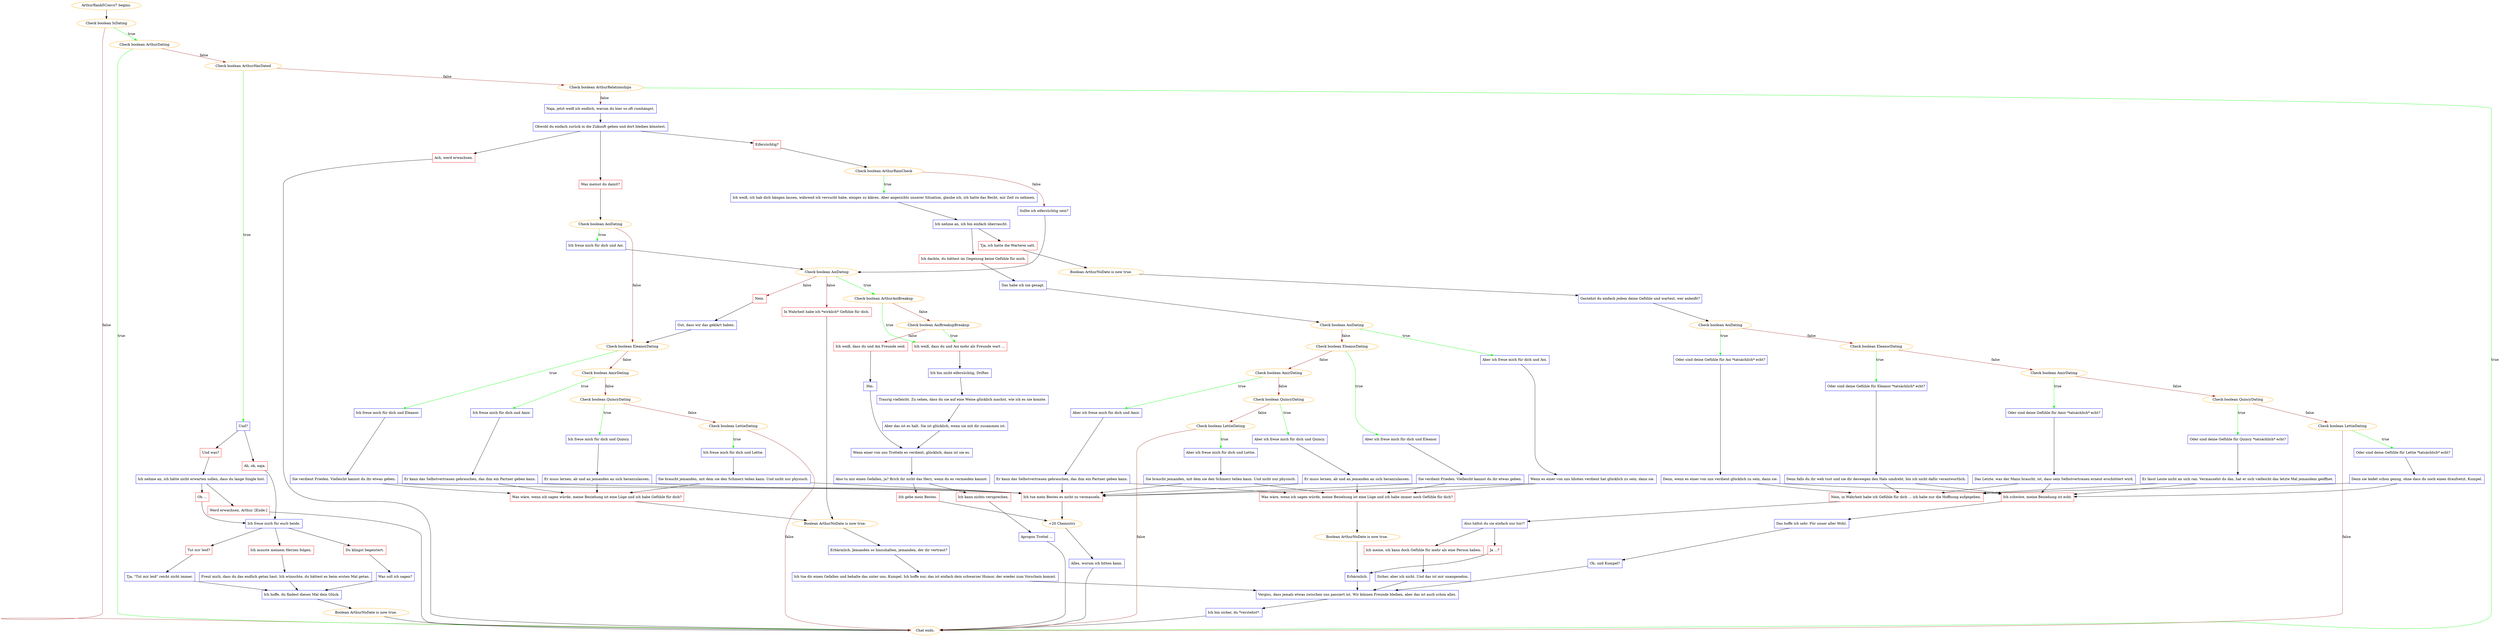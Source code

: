 digraph {
	"ArthurRank5Convo7 begins." [color=orange];
		"ArthurRank5Convo7 begins." -> j2287186983;
	j2287186983 [label="Check boolean IsDating",color=orange];
		j2287186983 -> j3366093715 [label=true,color=green];
		j2287186983 -> "Chat ends." [label=false,color=brown];
	j3366093715 [label="Check boolean ArthurDating",color=orange];
		j3366093715 -> "Chat ends." [label=true,color=green];
		j3366093715 -> j4249377294 [label=false,color=brown];
	"Chat ends." [color=orange];
	j4249377294 [label="Check boolean ArthurHasDated",color=orange];
		j4249377294 -> j3563271555 [label=true,color=green];
		j4249377294 -> j780092072 [label=false,color=brown];
	j3563271555 [label="Und?",shape=box,color=blue];
		j3563271555 -> j2822836448;
		j3563271555 -> j268425222;
	j780092072 [label="Check boolean ArthurRelationships",color=orange];
		j780092072 -> "Chat ends." [label=true,color=green];
		j780092072 -> j941395191 [label=false,color=brown];
	j2822836448 [label="Und was?",shape=box,color=red];
		j2822836448 -> j670584412;
	j268425222 [label="Ah, ok, naja.",shape=box,color=red];
		j268425222 -> j2362510406;
	j941395191 [label="Naja, jetzt weiß ich endlich, warum du hier so oft rumhängst.",shape=box,color=blue];
		j941395191 -> j2484557868;
	j670584412 [label="Ich nehme an, ich hätte nicht erwarten sollen, dass du lange Single bist.",shape=box,color=blue];
		j670584412 -> j2800677871;
		j670584412 -> j1429022681;
	j2362510406 [label="Ich freue mich für euch beide.",shape=box,color=blue];
		j2362510406 -> j2009348159;
		j2362510406 -> j2510612840;
		j2362510406 -> j2454106453;
	j2484557868 [label="Obwohl du einfach zurück in die Zukunft gehen und dort bleiben könntest.",shape=box,color=blue];
		j2484557868 -> j771030641;
		j2484557868 -> j985674858;
		j2484557868 -> j4238425389;
	j2800677871 [label="Werd erwachsen, Arthur. [Ende.]",shape=box,color=red];
		j2800677871 -> "Chat ends.";
	j1429022681 [label="Oh ...",shape=box,color=red];
		j1429022681 -> j2362510406;
	j2009348159 [label="Du klingst begeistert.",shape=box,color=red];
		j2009348159 -> j217447358;
	j2510612840 [label="Tut mir leid?",shape=box,color=red];
		j2510612840 -> j781514755;
	j2454106453 [label="Ich musste meinem Herzen folgen.",shape=box,color=red];
		j2454106453 -> j3619639536;
	j771030641 [label="Ach, werd erwachsen.",shape=box,color=red];
		j771030641 -> "Chat ends.";
	j985674858 [label="Eifersüchtig?",shape=box,color=red];
		j985674858 -> j1819643693;
	j4238425389 [label="Was meinst du damit?",shape=box,color=red];
		j4238425389 -> j1872707844;
	j217447358 [label="Was soll ich sagen?",shape=box,color=blue];
		j217447358 -> j558604493;
	j781514755 [label="Tja, \"Tut mir leid\" reicht nicht immer.",shape=box,color=blue];
		j781514755 -> j558604493;
	j3619639536 [label="Freut mich, dass du das endlich getan hast. Ich wünschte, du hättest es beim ersten Mal getan.",shape=box,color=blue];
		j3619639536 -> j558604493;
	j1819643693 [label="Check boolean ArthurRainCheck",color=orange];
		j1819643693 -> j3912123393 [label=true,color=green];
		j1819643693 -> j2000578993 [label=false,color=brown];
	j1872707844 [label="Check boolean AoiDating",color=orange];
		j1872707844 -> j2672204561 [label=true,color=green];
		j1872707844 -> j1314868176 [label=false,color=brown];
	j558604493 [label="Ich hoffe, du findest dieses Mal dein Glück.",shape=box,color=blue];
		j558604493 -> j2533691464;
	j3912123393 [label="Ich weiß, ich hab dich hängen lassen, während ich versucht habe, einiges zu klären. Aber angesichts unserer Situation, glaube ich, ich hatte das Recht, mir Zeit zu nehmen.",shape=box,color=blue];
		j3912123393 -> j2189488596;
	j2000578993 [label="Sollte ich eifersüchtig sein?",shape=box,color=blue];
		j2000578993 -> j1137287632;
	j2672204561 [label="Ich freue mich für dich und Aoi.",shape=box,color=blue];
		j2672204561 -> j1137287632;
	j1314868176 [label="Check boolean EleanorDating",color=orange];
		j1314868176 -> j3109871638 [label=true,color=green];
		j1314868176 -> j2360902743 [label=false,color=brown];
	j2533691464 [label="Boolean ArthurNoDate is now true.",color=orange];
		j2533691464 -> "Chat ends.";
	j2189488596 [label="Ich nehme an, ich bin einfach überrascht.",shape=box,color=blue];
		j2189488596 -> j2784571088;
		j2189488596 -> j4280351439;
	j1137287632 [label="Check boolean AoiDating",color=orange];
		j1137287632 -> j645055810 [label=true,color=green];
		j1137287632 -> j832526699 [label=false,color=brown];
		j1137287632 -> j3781682551 [label=false,color=brown];
	j3109871638 [label="Ich freue mich für dich und Eleanor.",shape=box,color=blue];
		j3109871638 -> j1442982413;
	j2360902743 [label="Check boolean AmirDating",color=orange];
		j2360902743 -> j1712011782 [label=true,color=green];
		j2360902743 -> j3619615241 [label=false,color=brown];
	j2784571088 [label="Ich dachte, du hättest im Gegenzug keine Gefühle für mich.",shape=box,color=red];
		j2784571088 -> j2942613397;
	j4280351439 [label="Tja, ich hatte die Warterei satt.",shape=box,color=red];
		j4280351439 -> j2977770750;
	j645055810 [label="Check boolean ArthurAoiBreakup",color=orange];
		j645055810 -> j1628022065 [label=true,color=green];
		j645055810 -> j977240989 [label=false,color=brown];
	j832526699 [label="Nein.",shape=box,color=red];
		j832526699 -> j1147448316;
	j3781682551 [label="In Wahrheit habe ich *wirklich* Gefühle für dich.",shape=box,color=red];
		j3781682551 -> j770923204;
	j1442982413 [label="Sie verdient Frieden. Vielleicht kannst du ihr etwas geben.",shape=box,color=blue];
		j1442982413 -> j4240817979;
		j1442982413 -> j143981689;
	j1712011782 [label="Ich freue mich für dich und Amir.",shape=box,color=blue];
		j1712011782 -> j2902150456;
	j3619615241 [label="Check boolean QuincyDating",color=orange];
		j3619615241 -> j940419043 [label=true,color=green];
		j3619615241 -> j2880943410 [label=false,color=brown];
	j2942613397 [label="Das habe ich nie gesagt.",shape=box,color=blue];
		j2942613397 -> j699370226;
	j2977770750 [label="Boolean ArthurNoDate is now true.",color=orange];
		j2977770750 -> j1706374325;
	j1628022065 [label="Ich weiß, dass du und Aoi mehr als Freunde wart ...",shape=box,color=red];
		j1628022065 -> j3429969415;
	j977240989 [label="Check boolean AoiBreakupBreakup",color=orange];
		j977240989 -> j1628022065 [label=true,color=green];
		j977240989 -> j3681246912 [label=false,color=brown];
	j1147448316 [label="Gut, dass wir das geklärt haben.",shape=box,color=blue];
		j1147448316 -> j1314868176;
	j770923204 [label="Boolean ArthurNoDate is now true.",color=orange];
		j770923204 -> j3415617924;
	j4240817979 [label="Ich tue mein Bestes es nicht zu vermasseln.",shape=box,color=red];
		j4240817979 -> j2458972294;
	j143981689 [label="Was wäre, wenn ich sagen würde, meine Beziehung ist eine Lüge und ich habe Gefühle für dich?",shape=box,color=red];
		j143981689 -> j770923204;
	j2902150456 [label="Er kann das Selbstvertrauen gebrauchen, das ihm ein Partner geben kann.",shape=box,color=blue];
		j2902150456 -> j143981689;
		j2902150456 -> j4240817979;
	j940419043 [label="Ich freue mich für dich und Quincy.",shape=box,color=blue];
		j940419043 -> j1659826731;
	j2880943410 [label="Check boolean LettieDating",color=orange];
		j2880943410 -> j2346251759 [label=true,color=green];
		j2880943410 -> "Chat ends." [label=false,color=brown];
	j699370226 [label="Check boolean AoiDating",color=orange];
		j699370226 -> j3280670761 [label=true,color=green];
		j699370226 -> j4192573990 [label=false,color=brown];
	j1706374325 [label="Gestehst du einfach jedem deine Gefühle und wartest, wer anbeißt?",shape=box,color=blue];
		j1706374325 -> j2614230410;
	j3429969415 [label="Ich bin nicht eifersüchtig, Drifter.",shape=box,color=blue];
		j3429969415 -> j1464486249;
	j3681246912 [label="Ich weiß, dass du und Aoi Freunde seid.",shape=box,color=red];
		j3681246912 -> j1136751059;
	j3415617924 [label="Erbärmlich. Jemanden so hinzuhalten, jemanden, der dir vertraut?",shape=box,color=blue];
		j3415617924 -> j2518057542;
	j2458972294 [label="+20 Chemistry",color=orange];
		j2458972294 -> j3823139383;
	j1659826731 [label="Er muss lernen, ab und an jemanden an sich heranzulassen.",shape=box,color=blue];
		j1659826731 -> j143981689;
		j1659826731 -> j4240817979;
	j2346251759 [label="Ich freue mich für dich und Lettie.",shape=box,color=blue];
		j2346251759 -> j450853;
	j3280670761 [label="Aber ich freue mich für dich und Aoi.",shape=box,color=blue];
		j3280670761 -> j2695780172;
	j4192573990 [label="Check boolean EleanorDating",color=orange];
		j4192573990 -> j633052364 [label=true,color=green];
		j4192573990 -> j2085135710 [label=false,color=brown];
	j2614230410 [label="Check boolean AoiDating",color=orange];
		j2614230410 -> j2592852630 [label=true,color=green];
		j2614230410 -> j2346094008 [label=false,color=brown];
	j1464486249 [label="Traurig vielleicht. Zu sehen, dass du sie auf eine Weise glücklich machst, wie ich es nie konnte.",shape=box,color=blue];
		j1464486249 -> j1124833179;
	j1136751059 [label="Hm.",shape=box,color=blue];
		j1136751059 -> j1636192634;
	j2518057542 [label="Ich tue dir einen Gefallen und behalte das unter uns, Kumpel. Ich hoffe nur, das ist einfach dein schwarzer Humor, der wieder zum Vorschein kommt.",shape=box,color=blue];
		j2518057542 -> j2351314272;
	j3823139383 [label="Alles, worum ich bitten kann.",shape=box,color=blue];
		j3823139383 -> "Chat ends.";
	j450853 [label="Sie braucht jemanden, mit dem sie den Schmerz teilen kann. Und nicht nur physisch.",shape=box,color=blue];
		j450853 -> j143981689;
		j450853 -> j4240817979;
	j2695780172 [label="Wenn es einer von uns Idioten verdient hat glücklich zu sein, dann sie.",shape=box,color=blue];
		j2695780172 -> j4240817979;
		j2695780172 -> j3481753700;
	j633052364 [label="Aber ich freue mich für dich und Eleanor.",shape=box,color=blue];
		j633052364 -> j1264065488;
	j2085135710 [label="Check boolean AmirDating",color=orange];
		j2085135710 -> j342138539 [label=true,color=green];
		j2085135710 -> j2837699176 [label=false,color=brown];
	j2592852630 [label="Oder sind deine Gefühle für Aoi *tatsächlich* echt?",shape=box,color=blue];
		j2592852630 -> j2411697808;
	j2346094008 [label="Check boolean EleanorDating",color=orange];
		j2346094008 -> j3350543007 [label=true,color=green];
		j2346094008 -> j375238909 [label=false,color=brown];
	j1124833179 [label="Aber das ist es halt. Sie ist glücklich, wenn sie mit dir zusammen ist.",shape=box,color=blue];
		j1124833179 -> j1636192634;
	j1636192634 [label="Wenn einer von uns Trotteln es verdient, glücklich, dann ist sie es.",shape=box,color=blue];
		j1636192634 -> j159160379;
	j2351314272 [label="Vergiss, dass jemals etwas zwischen uns passiert ist. Wir können Freunde bleiben, aber das ist auch schon alles.",shape=box,color=blue];
		j2351314272 -> j991353108;
	j3481753700 [label="Was wäre, wenn ich sagen würde, meine Beziehung ist eine Lüge und ich habe immer noch Gefühle für dich?",shape=box,color=red];
		j3481753700 -> j3779300858;
	j1264065488 [label="Sie verdient Frieden. Vielleicht kannst du ihr etwas geben.",shape=box,color=blue];
		j1264065488 -> j3481753700;
		j1264065488 -> j4240817979;
	j342138539 [label="Aber ich freue mich für dich und Amir.",shape=box,color=blue];
		j342138539 -> j3660954458;
	j2837699176 [label="Check boolean QuincyDating",color=orange];
		j2837699176 -> j276391944 [label=true,color=green];
		j2837699176 -> j3311803142 [label=false,color=brown];
	j2411697808 [label="Denn, wenn es einer von uns verdient glücklich zu sein, dann sie.",shape=box,color=blue];
		j2411697808 -> j877852102;
		j2411697808 -> j1490068540;
	j3350543007 [label="Oder sind deine Gefühle für Eleanor *tatsächlich* echt?",shape=box,color=blue];
		j3350543007 -> j226058502;
	j375238909 [label="Check boolean AmirDating",color=orange];
		j375238909 -> j1858089824 [label=true,color=green];
		j375238909 -> j2380864102 [label=false,color=brown];
	j159160379 [label="Also tu mir einen Gefallen, ja? Brich ihr nicht das Herz, wenn du es vermeiden kannst.",shape=box,color=blue];
		j159160379 -> j2028584955;
		j159160379 -> j1349735643;
	j991353108 [label="Ich bin sicher, du *verstehst*.",shape=box,color=blue];
		j991353108 -> "Chat ends.";
	j3779300858 [label="Boolean ArthurNoDate is now true.",color=orange];
		j3779300858 -> j3993304260;
	j3660954458 [label="Er kann das Selbstvertrauen gebrauchen, das ihm ein Partner geben kann.",shape=box,color=blue];
		j3660954458 -> j4240817979;
		j3660954458 -> j3481753700;
	j276391944 [label="Aber ich freue mich für dich und Quincy.",shape=box,color=blue];
		j276391944 -> j3563118178;
	j3311803142 [label="Check boolean LettieDating",color=orange];
		j3311803142 -> j2809265018 [label=true,color=green];
		j3311803142 -> "Chat ends." [label=false,color=brown];
	j877852102 [label="Nein, in Wahrheit habe ich Gefühle für dich ... ich habe nur die Hoffnung aufgegeben.",shape=box,color=red];
		j877852102 -> j1563755421;
	j1490068540 [label="Ich schwöre, meine Beziehung ist echt.",shape=box,color=red];
		j1490068540 -> j2007338068;
	j226058502 [label="Denn falls du ihr weh tust und sie dir deswegen den Hals umdreht, bin ich nicht dafür verantwortlich.",shape=box,color=blue];
		j226058502 -> j877852102;
		j226058502 -> j1490068540;
	j1858089824 [label="Oder sind deine Gefühle für Amir *tatsächlich* echt?",shape=box,color=blue];
		j1858089824 -> j1048311505;
	j2380864102 [label="Check boolean QuincyDating",color=orange];
		j2380864102 -> j3759749270 [label=true,color=green];
		j2380864102 -> j284065050 [label=false,color=brown];
	j2028584955 [label="Ich gebe mein Bestes.",shape=box,color=red];
		j2028584955 -> j2458972294;
	j1349735643 [label="Ich kann nichts versprechen.",shape=box,color=red];
		j1349735643 -> j1170500877;
	j3993304260 [label="Erbärmlich.",shape=box,color=blue];
		j3993304260 -> j2351314272;
	j3563118178 [label="Er muss lernen, ab und an jemanden an sich heranzulassen.",shape=box,color=blue];
		j3563118178 -> j4240817979;
		j3563118178 -> j3481753700;
	j2809265018 [label="Aber ich freue mich für dich und Lettie.",shape=box,color=blue];
		j2809265018 -> j1988385505;
	j1563755421 [label="Also hältst du sie einfach nur hin?!",shape=box,color=blue];
		j1563755421 -> j2707648723;
		j1563755421 -> j15206316;
	j2007338068 [label="Das hoffe ich sehr. Für unser aller Wohl.",shape=box,color=blue];
		j2007338068 -> j2812195821;
	j1048311505 [label="Das Letzte, was der Mann braucht, ist, dass sein Selbstvertrauen erneut erschüttert wird.",shape=box,color=blue];
		j1048311505 -> j877852102;
		j1048311505 -> j1490068540;
	j3759749270 [label="Oder sind deine Gefühle für Quincy *tatsächlich* echt?",shape=box,color=blue];
		j3759749270 -> j19329083;
	j284065050 [label="Check boolean LettieDating",color=orange];
		j284065050 -> j3427449709 [label=true,color=green];
		j284065050 -> "Chat ends." [label=false,color=brown];
	j1170500877 [label="Apropos Trottel ...",shape=box,color=blue];
		j1170500877 -> "Chat ends.";
	j1988385505 [label="Sie braucht jemanden, mit dem sie den Schmerz teilen kann. Und nicht nur physisch.",shape=box,color=blue];
		j1988385505 -> j4240817979;
		j1988385505 -> j3481753700;
	j2707648723 [label="Ja ...?",shape=box,color=red];
		j2707648723 -> j3993304260;
	j15206316 [label="Ich meine, ich kann doch Gefühle für mehr als eine Person haben.",shape=box,color=red];
		j15206316 -> j615684532;
	j2812195821 [label="Oh, und Kumpel?",shape=box,color=blue];
		j2812195821 -> j2351314272;
	j19329083 [label="Er lässt Leute nicht an sich ran. Vermasselst du das, hat er sich vielleicht das letzte Mal jemandem geöffnet.",shape=box,color=blue];
		j19329083 -> j877852102;
		j19329083 -> j1490068540;
	j3427449709 [label="Oder sind deine Gefühle für Lettie *tatsächlich* echt?",shape=box,color=blue];
		j3427449709 -> j1355326991;
	j615684532 [label="Sicher, aber ich nicht. Und das ist mir unangenehm.",shape=box,color=blue];
		j615684532 -> j2351314272;
	j1355326991 [label="Denn sie leidet schon genug, ohne dass du noch einen draufsetzt, Kumpel.",shape=box,color=blue];
		j1355326991 -> j877852102;
		j1355326991 -> j1490068540;
}